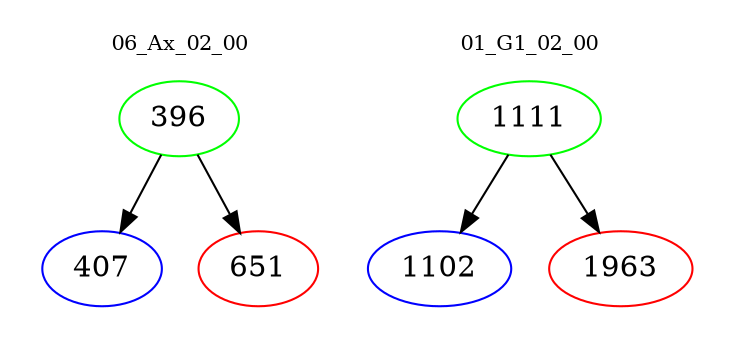 digraph{
subgraph cluster_0 {
color = white
label = "06_Ax_02_00";
fontsize=10;
T0_396 [label="396", color="green"]
T0_396 -> T0_407 [color="black"]
T0_407 [label="407", color="blue"]
T0_396 -> T0_651 [color="black"]
T0_651 [label="651", color="red"]
}
subgraph cluster_1 {
color = white
label = "01_G1_02_00";
fontsize=10;
T1_1111 [label="1111", color="green"]
T1_1111 -> T1_1102 [color="black"]
T1_1102 [label="1102", color="blue"]
T1_1111 -> T1_1963 [color="black"]
T1_1963 [label="1963", color="red"]
}
}
